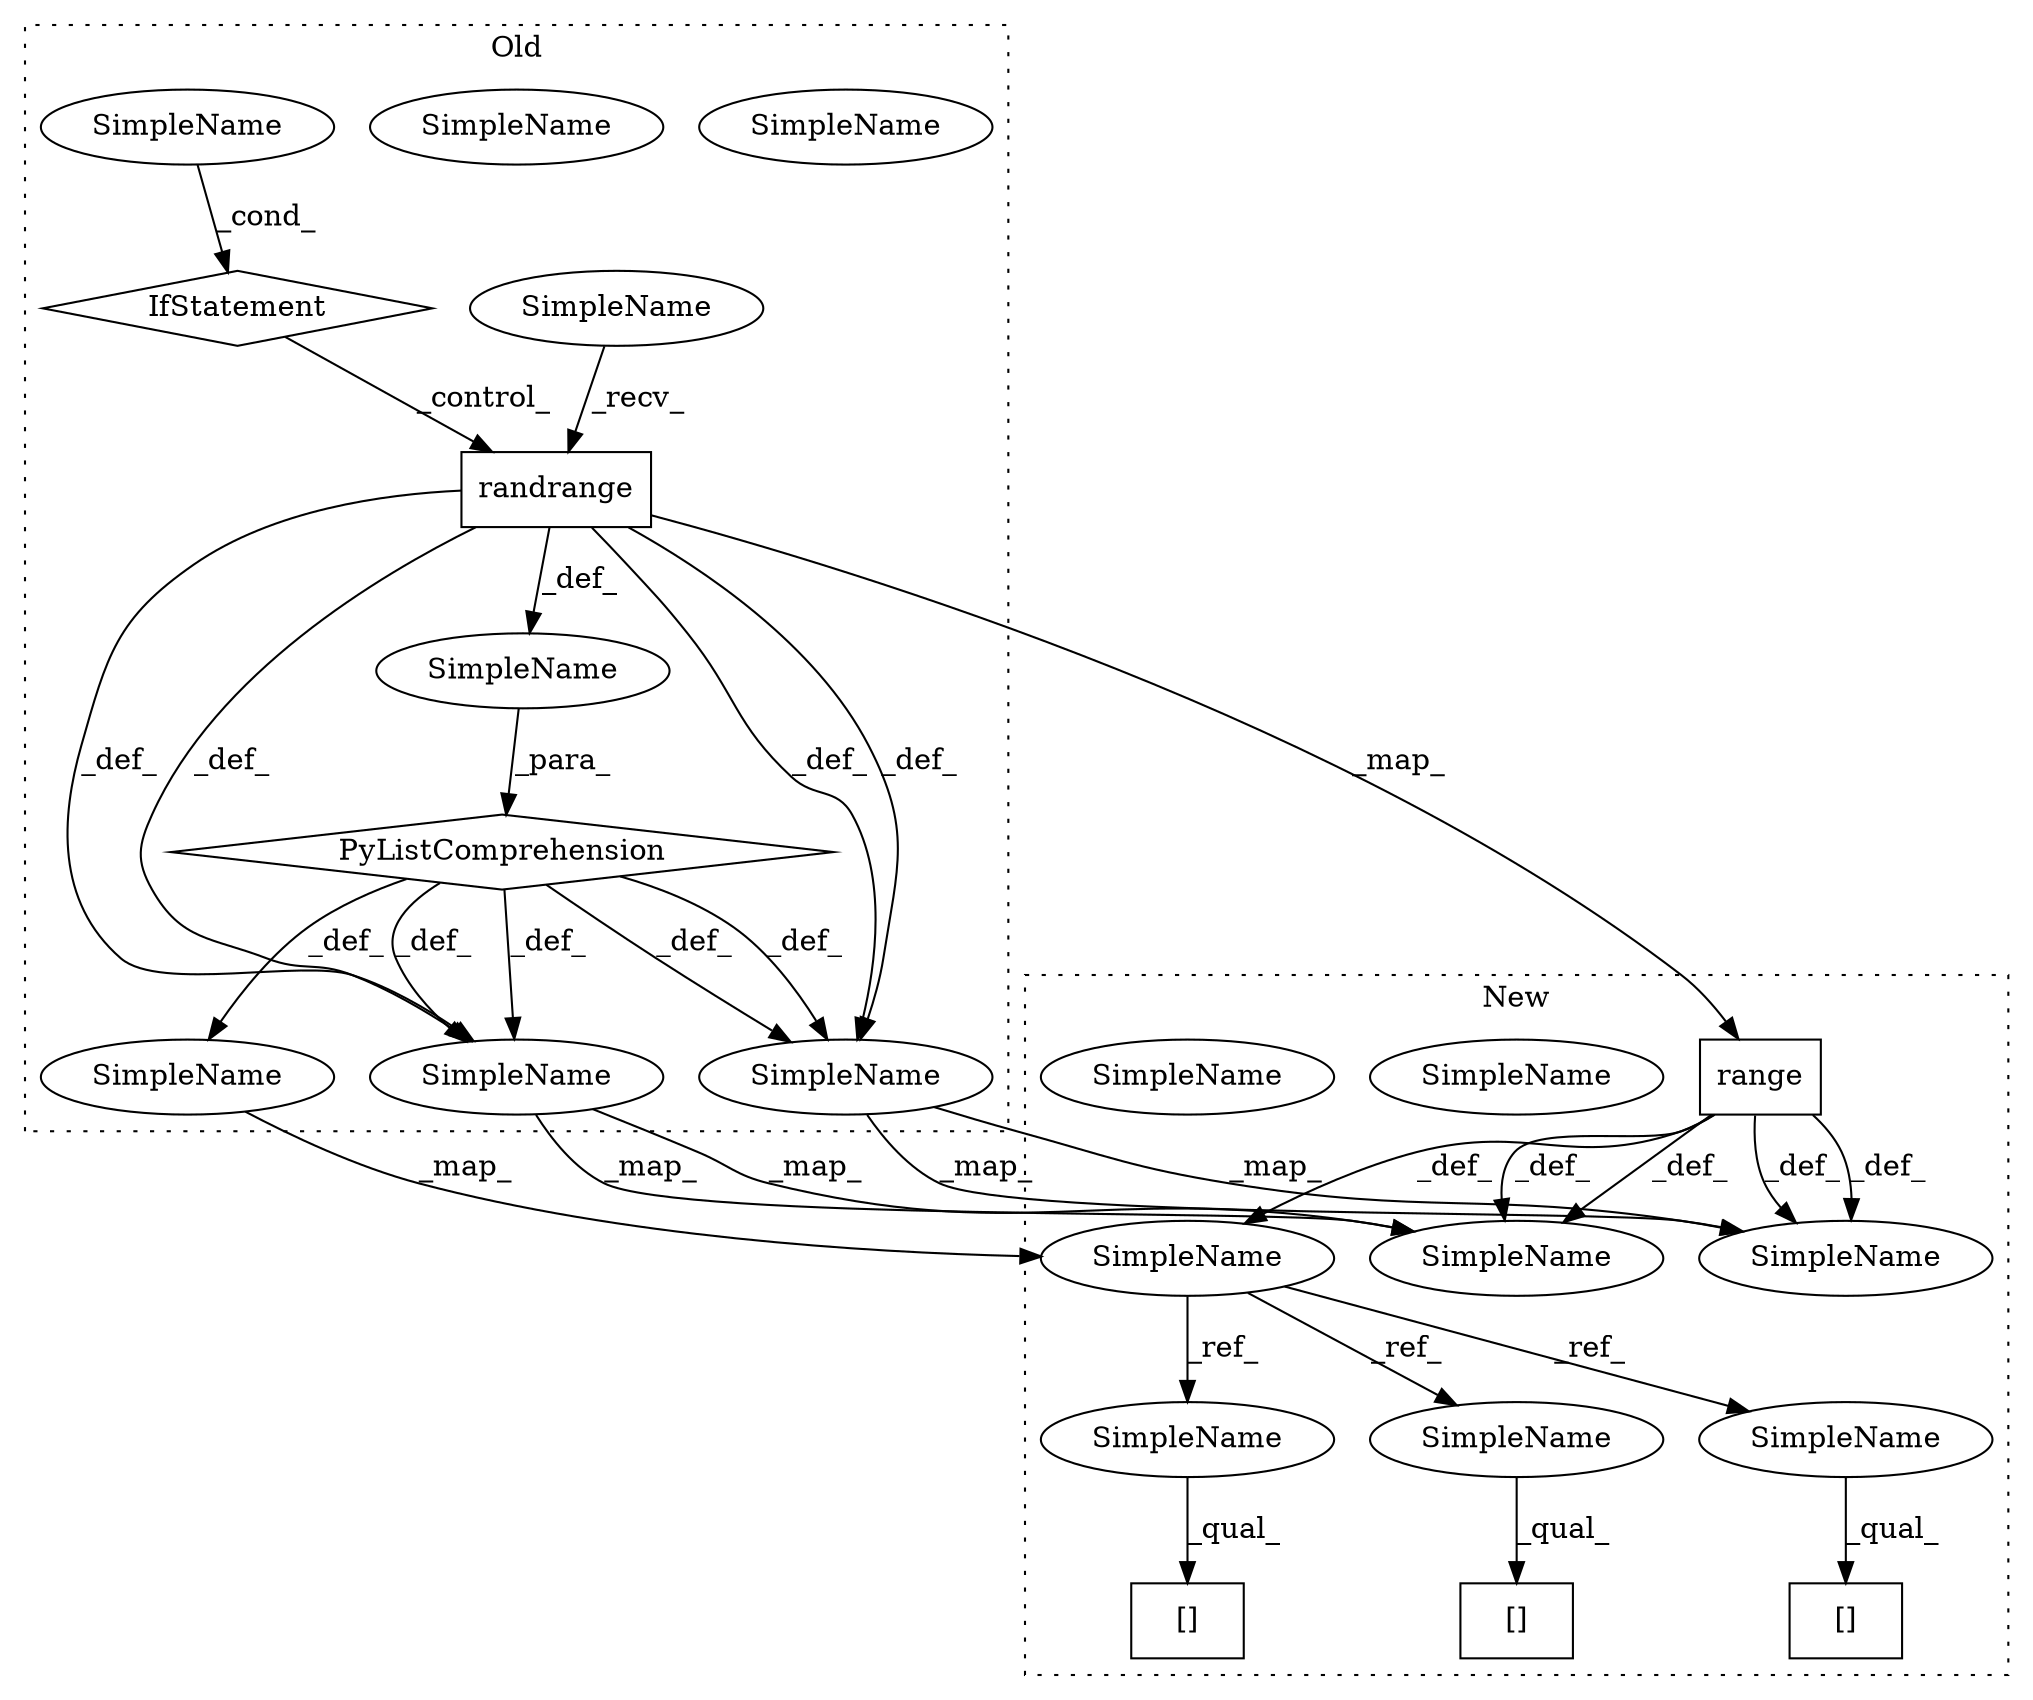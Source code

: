 digraph G {
subgraph cluster0 {
1 [label="randrange" a="32" s="76044,76062" l="10,1" shape="box"];
5 [label="SimpleName" a="42" s="75741" l="5" shape="ellipse"];
6 [label="SimpleName" a="42" s="" l="" shape="ellipse"];
7 [label="PyListComprehension" a="109" s="76037" l="133" shape="diamond"];
9 [label="IfStatement" a="25" s="76129" l="33" shape="diamond"];
10 [label="SimpleName" a="42" s="76445" l="9" shape="ellipse"];
13 [label="SimpleName" a="42" s="76445" l="9" shape="ellipse"];
15 [label="SimpleName" a="42" s="76394" l="10" shape="ellipse"];
18 [label="SimpleName" a="42" s="76394" l="10" shape="ellipse"];
22 [label="SimpleName" a="42" s="76037" l="6" shape="ellipse"];
23 [label="SimpleName" a="42" s="76157" l="5" shape="ellipse"];
label = "Old";
style="dotted";
}
subgraph cluster1 {
2 [label="range" a="32" s="76279,76293" l="6,1" shape="box"];
3 [label="[]" a="2" s="76554,76561" l="6,1" shape="box"];
4 [label="SimpleName" a="42" s="76246" l="5" shape="ellipse"];
8 [label="[]" a="2" s="76681,76688" l="6,1" shape="box"];
11 [label="SimpleName" a="42" s="76852" l="9" shape="ellipse"];
12 [label="SimpleName" a="42" s="76852" l="9" shape="ellipse"];
14 [label="[]" a="2" s="76436,76443" l="6,1" shape="box"];
16 [label="SimpleName" a="42" s="76802" l="10" shape="ellipse"];
17 [label="SimpleName" a="42" s="76802" l="10" shape="ellipse"];
19 [label="SimpleName" a="42" s="76681" l="5" shape="ellipse"];
20 [label="SimpleName" a="42" s="76436" l="5" shape="ellipse"];
21 [label="SimpleName" a="42" s="76554" l="5" shape="ellipse"];
label = "New";
style="dotted";
}
1 -> 13 [label="_def_"];
1 -> 6 [label="_def_"];
1 -> 13 [label="_def_"];
1 -> 2 [label="_map_"];
1 -> 18 [label="_def_"];
1 -> 18 [label="_def_"];
2 -> 4 [label="_def_"];
2 -> 12 [label="_def_"];
2 -> 17 [label="_def_"];
2 -> 12 [label="_def_"];
2 -> 17 [label="_def_"];
4 -> 21 [label="_ref_"];
4 -> 20 [label="_ref_"];
4 -> 19 [label="_ref_"];
5 -> 4 [label="_map_"];
6 -> 7 [label="_para_"];
7 -> 18 [label="_def_"];
7 -> 5 [label="_def_"];
7 -> 18 [label="_def_"];
7 -> 13 [label="_def_"];
7 -> 13 [label="_def_"];
9 -> 1 [label="_control_"];
13 -> 12 [label="_map_"];
13 -> 12 [label="_map_"];
18 -> 17 [label="_map_"];
18 -> 17 [label="_map_"];
19 -> 8 [label="_qual_"];
20 -> 14 [label="_qual_"];
21 -> 3 [label="_qual_"];
22 -> 1 [label="_recv_"];
23 -> 9 [label="_cond_"];
}